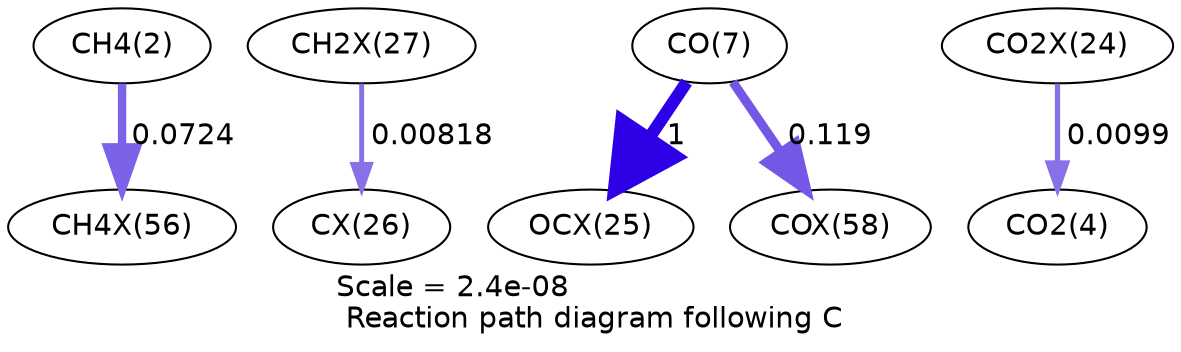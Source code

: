 digraph reaction_paths {
center=1;
s2 -> s38[fontname="Helvetica", style="setlinewidth(4.02)", arrowsize=2.01, color="0.7, 0.572, 0.9"
, label=" 0.0724"];
s36 -> s35[fontname="Helvetica", style="setlinewidth(2.37)", arrowsize=1.19, color="0.7, 0.508, 0.9"
, label=" 0.00818"];
s7 -> s34[fontname="Helvetica", style="setlinewidth(6)", arrowsize=3, color="0.7, 1.5, 0.9"
, label=" 1"];
s7 -> s40[fontname="Helvetica", style="setlinewidth(4.4)", arrowsize=2.2, color="0.7, 0.619, 0.9"
, label=" 0.119"];
s33 -> s4[fontname="Helvetica", style="setlinewidth(2.52)", arrowsize=1.26, color="0.7, 0.51, 0.9"
, label=" 0.0099"];
s2 [ fontname="Helvetica", label="CH4(2)"];
s4 [ fontname="Helvetica", label="CO2(4)"];
s7 [ fontname="Helvetica", label="CO(7)"];
s33 [ fontname="Helvetica", label="CO2X(24)"];
s34 [ fontname="Helvetica", label="OCX(25)"];
s35 [ fontname="Helvetica", label="CX(26)"];
s36 [ fontname="Helvetica", label="CH2X(27)"];
s38 [ fontname="Helvetica", label="CH4X(56)"];
s40 [ fontname="Helvetica", label="COX(58)"];
 label = "Scale = 2.4e-08\l Reaction path diagram following C";
 fontname = "Helvetica";
}
